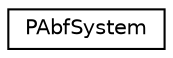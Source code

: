 digraph G
{
  edge [fontname="Helvetica",fontsize="10",labelfontname="Helvetica",labelfontsize="10"];
  node [fontname="Helvetica",fontsize="10",shape=record];
  rankdir=LR;
  Node1 [label="PAbfSystem",height=0.2,width=0.4,color="black", fillcolor="white", style="filled",URL="$df/d03/structPAbfSystem.html"];
}
